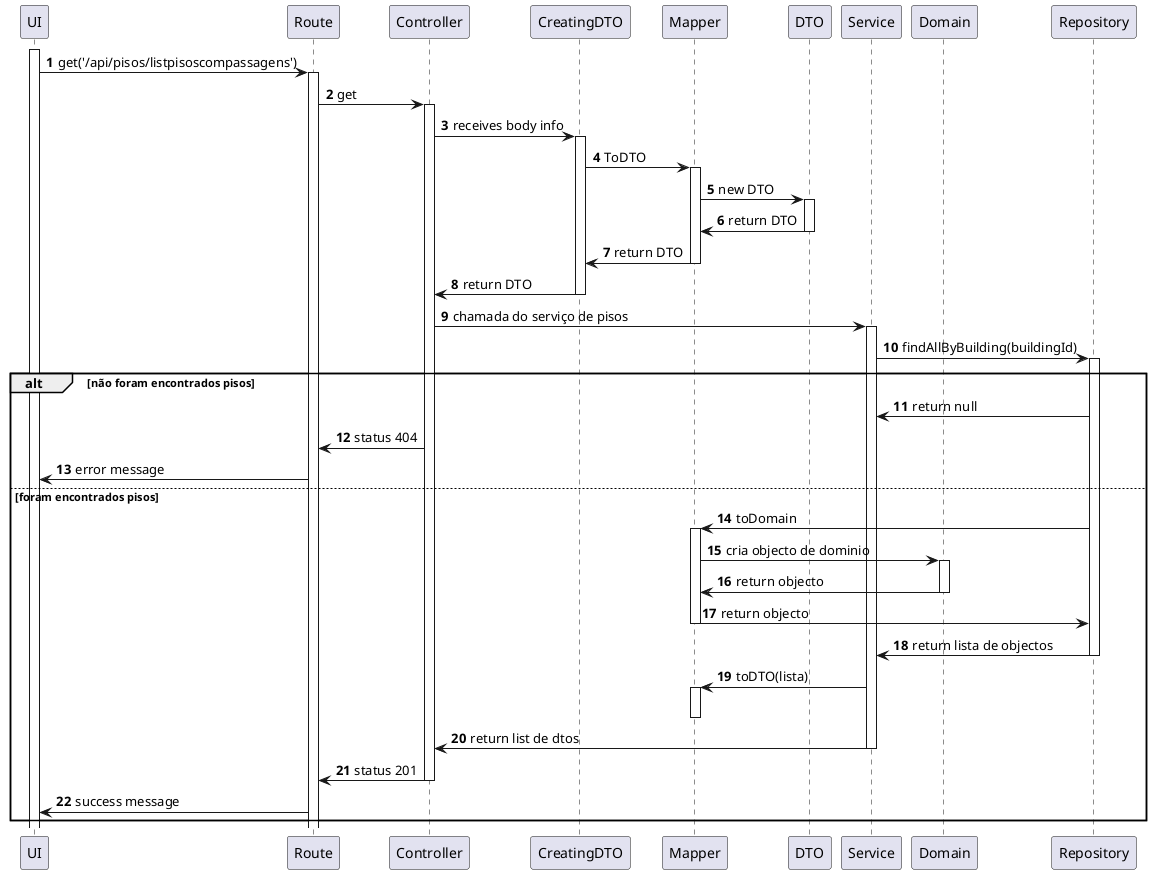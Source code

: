 @startuml
'https://plantuml.com/sequence-diagram

autonumber

participant UI as UI
participant Route  as R
participant Controller as C
participant CreatingDTO as CDTO
participant Mapper as M
participant DTO as DTO
participant Service as S
participant Domain as D
participant Repository as Repo


activate UI

UI -> R : get('/api/pisos/listpisoscompassagens')

activate R

R -> C : get

activate C

C -> CDTO : receives body info

activate CDTO

CDTO -> M : ToDTO

activate M

M -> DTO : new DTO

activate DTO

DTO -> M : return DTO

deactivate DTO

M -> CDTO : return DTO

deactivate M

CDTO -> C : return DTO

deactivate CDTO

C -> S : chamada do serviço de pisos

activate S

S -> Repo : findAllByBuilding(buildingId)

activate Repo
alt não foram encontrados pisos

Repo -> S : return null

C -> R : status 404
R -> UI : error message

else foram encontrados pisos


Repo -> M : toDomain

activate M

M -> D : cria objecto de dominio

activate D

D -> M : return objecto

deactivate D

M -> Repo : return objecto

deactivate M

Repo -> S : return lista de objectos

deactivate Repo

S -> M : toDTO(lista)

activate M
deactivate M

S-> C : return list de dtos

deactivate S

C -> R : status 201

deactivate C

R -> UI : success message
end alt

@enduml